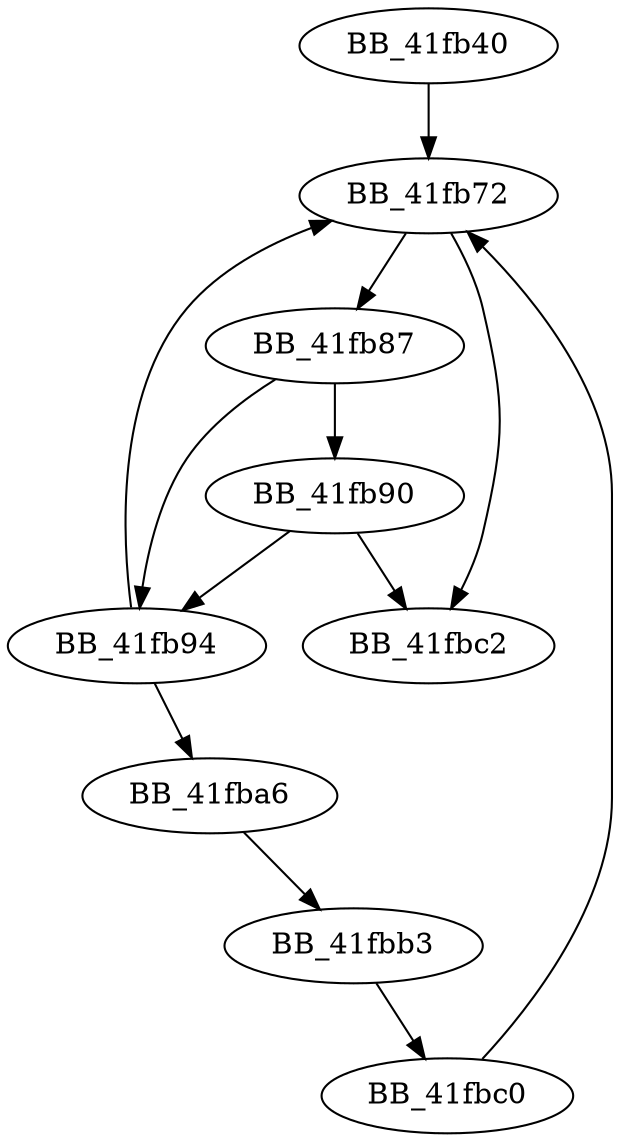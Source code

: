DiGraph __local_unwind4{
BB_41fb40->BB_41fb72
BB_41fb72->BB_41fb87
BB_41fb72->BB_41fbc2
BB_41fb87->BB_41fb90
BB_41fb87->BB_41fb94
BB_41fb90->BB_41fb94
BB_41fb90->BB_41fbc2
BB_41fb94->BB_41fb72
BB_41fb94->BB_41fba6
BB_41fba6->BB_41fbb3
BB_41fbb3->BB_41fbc0
BB_41fbc0->BB_41fb72
}
